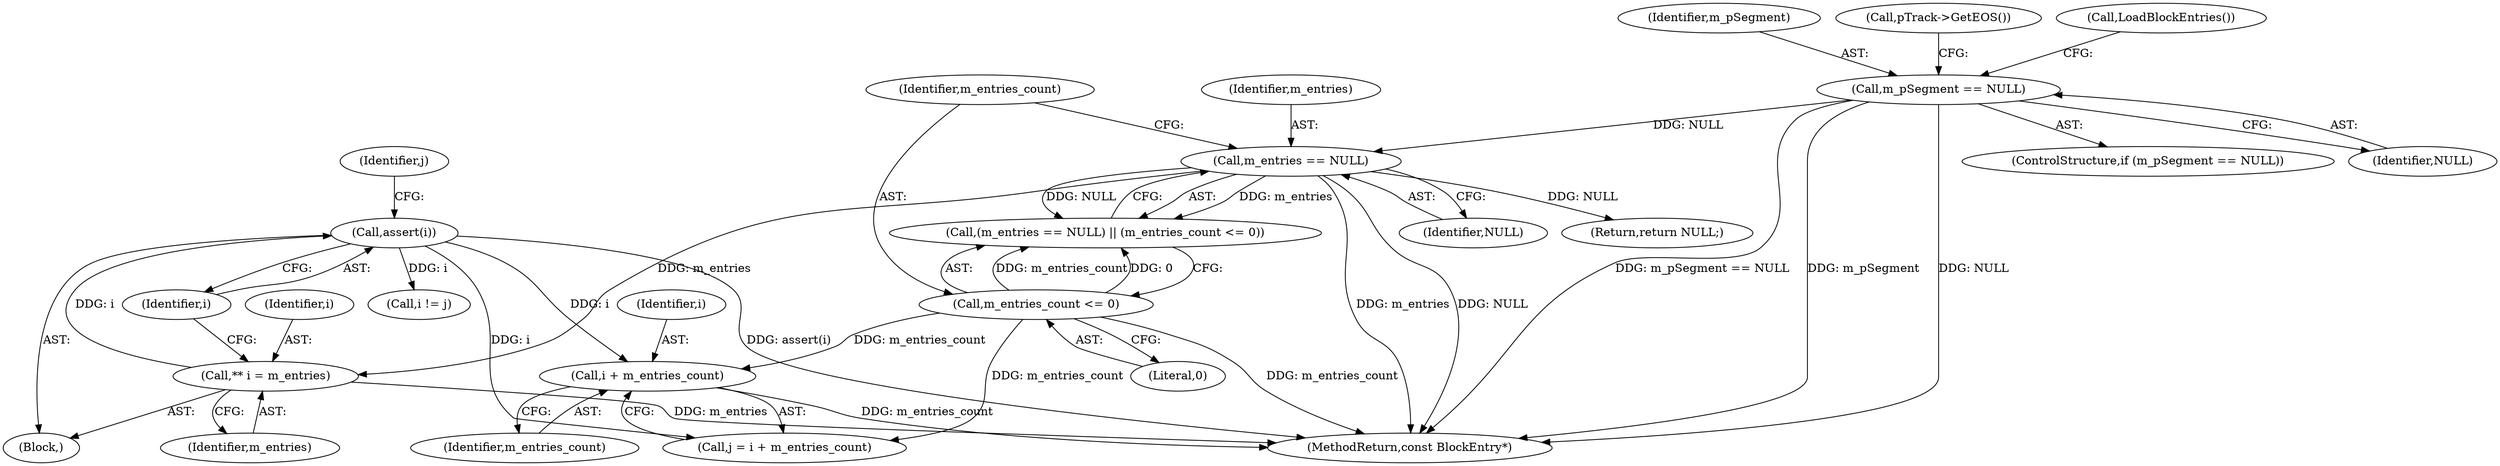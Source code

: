 digraph "1_Android_04839626ed859623901ebd3a5fd483982186b59d_77@pointer" {
"1000142" [label="(Call,i + m_entries_count)"];
"1000138" [label="(Call,assert(i))"];
"1000135" [label="(Call,** i = m_entries)"];
"1000122" [label="(Call,m_entries == NULL)"];
"1000114" [label="(Call,m_pSegment == NULL)"];
"1000125" [label="(Call,m_entries_count <= 0)"];
"1000114" [label="(Call,m_pSegment == NULL)"];
"1000137" [label="(Identifier,m_entries)"];
"1000136" [label="(Identifier,i)"];
"1000143" [label="(Identifier,i)"];
"1000146" [label="(Call,i != j)"];
"1000123" [label="(Identifier,m_entries)"];
"1000113" [label="(ControlStructure,if (m_pSegment == NULL))"];
"1000125" [label="(Call,m_entries_count <= 0)"];
"1000116" [label="(Identifier,NULL)"];
"1000127" [label="(Literal,0)"];
"1000144" [label="(Identifier,m_entries_count)"];
"1000115" [label="(Identifier,m_pSegment)"];
"1000142" [label="(Call,i + m_entries_count)"];
"1000124" [label="(Identifier,NULL)"];
"1000110" [label="(Block,)"];
"1000118" [label="(Call,pTrack->GetEOS())"];
"1000140" [label="(Call,j = i + m_entries_count)"];
"1000141" [label="(Identifier,j)"];
"1000135" [label="(Call,** i = m_entries)"];
"1000139" [label="(Identifier,i)"];
"1000121" [label="(Call,(m_entries == NULL) || (m_entries_count <= 0))"];
"1000119" [label="(Call,LoadBlockEntries())"];
"1000122" [label="(Call,m_entries == NULL)"];
"1000126" [label="(Identifier,m_entries_count)"];
"1000138" [label="(Call,assert(i))"];
"1000211" [label="(MethodReturn,const BlockEntry*)"];
"1000128" [label="(Return,return NULL;)"];
"1000142" -> "1000140"  [label="AST: "];
"1000142" -> "1000144"  [label="CFG: "];
"1000143" -> "1000142"  [label="AST: "];
"1000144" -> "1000142"  [label="AST: "];
"1000140" -> "1000142"  [label="CFG: "];
"1000142" -> "1000211"  [label="DDG: m_entries_count"];
"1000138" -> "1000142"  [label="DDG: i"];
"1000125" -> "1000142"  [label="DDG: m_entries_count"];
"1000138" -> "1000110"  [label="AST: "];
"1000138" -> "1000139"  [label="CFG: "];
"1000139" -> "1000138"  [label="AST: "];
"1000141" -> "1000138"  [label="CFG: "];
"1000138" -> "1000211"  [label="DDG: assert(i)"];
"1000135" -> "1000138"  [label="DDG: i"];
"1000138" -> "1000140"  [label="DDG: i"];
"1000138" -> "1000146"  [label="DDG: i"];
"1000135" -> "1000110"  [label="AST: "];
"1000135" -> "1000137"  [label="CFG: "];
"1000136" -> "1000135"  [label="AST: "];
"1000137" -> "1000135"  [label="AST: "];
"1000139" -> "1000135"  [label="CFG: "];
"1000135" -> "1000211"  [label="DDG: m_entries"];
"1000122" -> "1000135"  [label="DDG: m_entries"];
"1000122" -> "1000121"  [label="AST: "];
"1000122" -> "1000124"  [label="CFG: "];
"1000123" -> "1000122"  [label="AST: "];
"1000124" -> "1000122"  [label="AST: "];
"1000126" -> "1000122"  [label="CFG: "];
"1000121" -> "1000122"  [label="CFG: "];
"1000122" -> "1000211"  [label="DDG: m_entries"];
"1000122" -> "1000211"  [label="DDG: NULL"];
"1000122" -> "1000121"  [label="DDG: m_entries"];
"1000122" -> "1000121"  [label="DDG: NULL"];
"1000114" -> "1000122"  [label="DDG: NULL"];
"1000122" -> "1000128"  [label="DDG: NULL"];
"1000114" -> "1000113"  [label="AST: "];
"1000114" -> "1000116"  [label="CFG: "];
"1000115" -> "1000114"  [label="AST: "];
"1000116" -> "1000114"  [label="AST: "];
"1000118" -> "1000114"  [label="CFG: "];
"1000119" -> "1000114"  [label="CFG: "];
"1000114" -> "1000211"  [label="DDG: m_pSegment == NULL"];
"1000114" -> "1000211"  [label="DDG: m_pSegment"];
"1000114" -> "1000211"  [label="DDG: NULL"];
"1000125" -> "1000121"  [label="AST: "];
"1000125" -> "1000127"  [label="CFG: "];
"1000126" -> "1000125"  [label="AST: "];
"1000127" -> "1000125"  [label="AST: "];
"1000121" -> "1000125"  [label="CFG: "];
"1000125" -> "1000211"  [label="DDG: m_entries_count"];
"1000125" -> "1000121"  [label="DDG: m_entries_count"];
"1000125" -> "1000121"  [label="DDG: 0"];
"1000125" -> "1000140"  [label="DDG: m_entries_count"];
}
